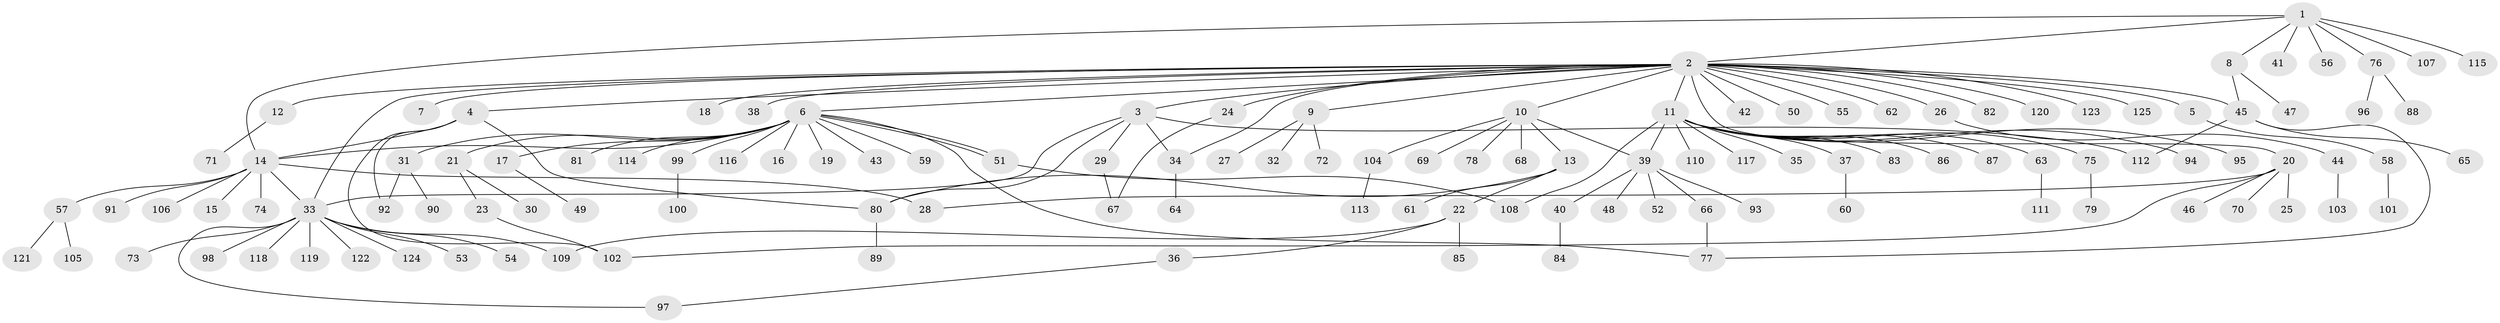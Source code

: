 // coarse degree distribution, {1: 0.9032258064516129, 26: 0.016129032258064516, 2: 0.04838709677419355, 33: 0.016129032258064516, 3: 0.016129032258064516}
// Generated by graph-tools (version 1.1) at 2025/51/03/04/25 21:51:32]
// undirected, 125 vertices, 145 edges
graph export_dot {
graph [start="1"]
  node [color=gray90,style=filled];
  1;
  2;
  3;
  4;
  5;
  6;
  7;
  8;
  9;
  10;
  11;
  12;
  13;
  14;
  15;
  16;
  17;
  18;
  19;
  20;
  21;
  22;
  23;
  24;
  25;
  26;
  27;
  28;
  29;
  30;
  31;
  32;
  33;
  34;
  35;
  36;
  37;
  38;
  39;
  40;
  41;
  42;
  43;
  44;
  45;
  46;
  47;
  48;
  49;
  50;
  51;
  52;
  53;
  54;
  55;
  56;
  57;
  58;
  59;
  60;
  61;
  62;
  63;
  64;
  65;
  66;
  67;
  68;
  69;
  70;
  71;
  72;
  73;
  74;
  75;
  76;
  77;
  78;
  79;
  80;
  81;
  82;
  83;
  84;
  85;
  86;
  87;
  88;
  89;
  90;
  91;
  92;
  93;
  94;
  95;
  96;
  97;
  98;
  99;
  100;
  101;
  102;
  103;
  104;
  105;
  106;
  107;
  108;
  109;
  110;
  111;
  112;
  113;
  114;
  115;
  116;
  117;
  118;
  119;
  120;
  121;
  122;
  123;
  124;
  125;
  1 -- 2;
  1 -- 8;
  1 -- 14;
  1 -- 41;
  1 -- 56;
  1 -- 76;
  1 -- 107;
  1 -- 115;
  2 -- 3;
  2 -- 4;
  2 -- 5;
  2 -- 6;
  2 -- 7;
  2 -- 9;
  2 -- 10;
  2 -- 11;
  2 -- 12;
  2 -- 18;
  2 -- 20;
  2 -- 24;
  2 -- 26;
  2 -- 33;
  2 -- 34;
  2 -- 38;
  2 -- 42;
  2 -- 45;
  2 -- 50;
  2 -- 55;
  2 -- 62;
  2 -- 82;
  2 -- 120;
  2 -- 123;
  2 -- 125;
  3 -- 29;
  3 -- 33;
  3 -- 34;
  3 -- 80;
  3 -- 112;
  4 -- 14;
  4 -- 80;
  4 -- 92;
  4 -- 102;
  5 -- 58;
  6 -- 14;
  6 -- 16;
  6 -- 17;
  6 -- 19;
  6 -- 21;
  6 -- 31;
  6 -- 43;
  6 -- 51;
  6 -- 51;
  6 -- 59;
  6 -- 77;
  6 -- 81;
  6 -- 99;
  6 -- 114;
  6 -- 116;
  8 -- 45;
  8 -- 47;
  9 -- 27;
  9 -- 32;
  9 -- 72;
  10 -- 13;
  10 -- 39;
  10 -- 68;
  10 -- 69;
  10 -- 78;
  10 -- 104;
  11 -- 35;
  11 -- 37;
  11 -- 39;
  11 -- 63;
  11 -- 75;
  11 -- 83;
  11 -- 86;
  11 -- 87;
  11 -- 94;
  11 -- 95;
  11 -- 108;
  11 -- 110;
  11 -- 117;
  12 -- 71;
  13 -- 22;
  13 -- 61;
  13 -- 80;
  14 -- 15;
  14 -- 28;
  14 -- 33;
  14 -- 57;
  14 -- 74;
  14 -- 91;
  14 -- 106;
  17 -- 49;
  20 -- 25;
  20 -- 28;
  20 -- 46;
  20 -- 70;
  20 -- 102;
  21 -- 23;
  21 -- 30;
  22 -- 36;
  22 -- 85;
  22 -- 109;
  23 -- 102;
  24 -- 67;
  26 -- 44;
  29 -- 67;
  31 -- 90;
  31 -- 92;
  33 -- 53;
  33 -- 54;
  33 -- 73;
  33 -- 97;
  33 -- 98;
  33 -- 109;
  33 -- 118;
  33 -- 119;
  33 -- 122;
  33 -- 124;
  34 -- 64;
  36 -- 97;
  37 -- 60;
  39 -- 40;
  39 -- 48;
  39 -- 52;
  39 -- 66;
  39 -- 93;
  40 -- 84;
  44 -- 103;
  45 -- 65;
  45 -- 77;
  45 -- 112;
  51 -- 108;
  57 -- 105;
  57 -- 121;
  58 -- 101;
  63 -- 111;
  66 -- 77;
  75 -- 79;
  76 -- 88;
  76 -- 96;
  80 -- 89;
  99 -- 100;
  104 -- 113;
}
